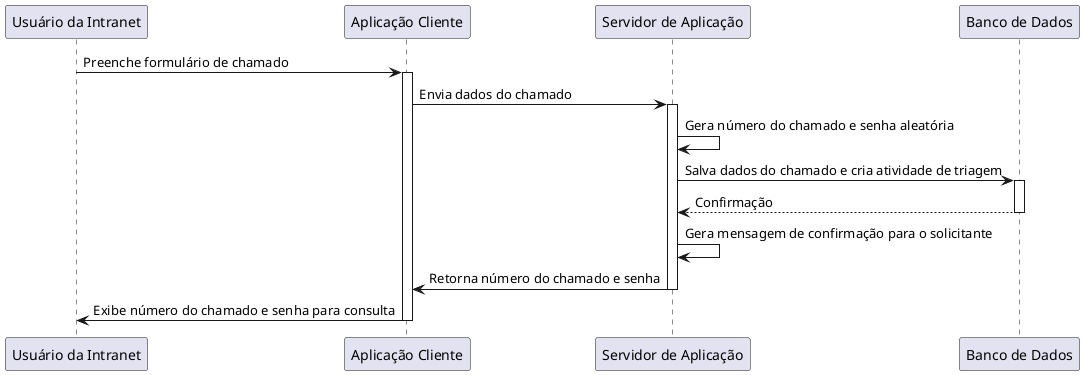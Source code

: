 @startuml open Ticket
participant "Usuário da Intranet" as User
participant "Aplicação Cliente" as ClientApp
participant "Servidor de Aplicação" as ServerApp
participant "Banco de Dados" as Database

User -> ClientApp: Preenche formulário de chamado
activate ClientApp
ClientApp -> ServerApp: Envia dados do chamado
activate ServerApp
ServerApp -> ServerApp: Gera número do chamado e senha aleatória
ServerApp -> Database: Salva dados do chamado e cria atividade de triagem
activate Database
Database --> ServerApp: Confirmação
deactivate Database
ServerApp -> ServerApp: Gera mensagem de confirmação para o solicitante
ServerApp -> ClientApp: Retorna número do chamado e senha
deactivate ServerApp
ClientApp -> User: Exibe número do chamado e senha para consulta
deactivate ClientApp
@enduml